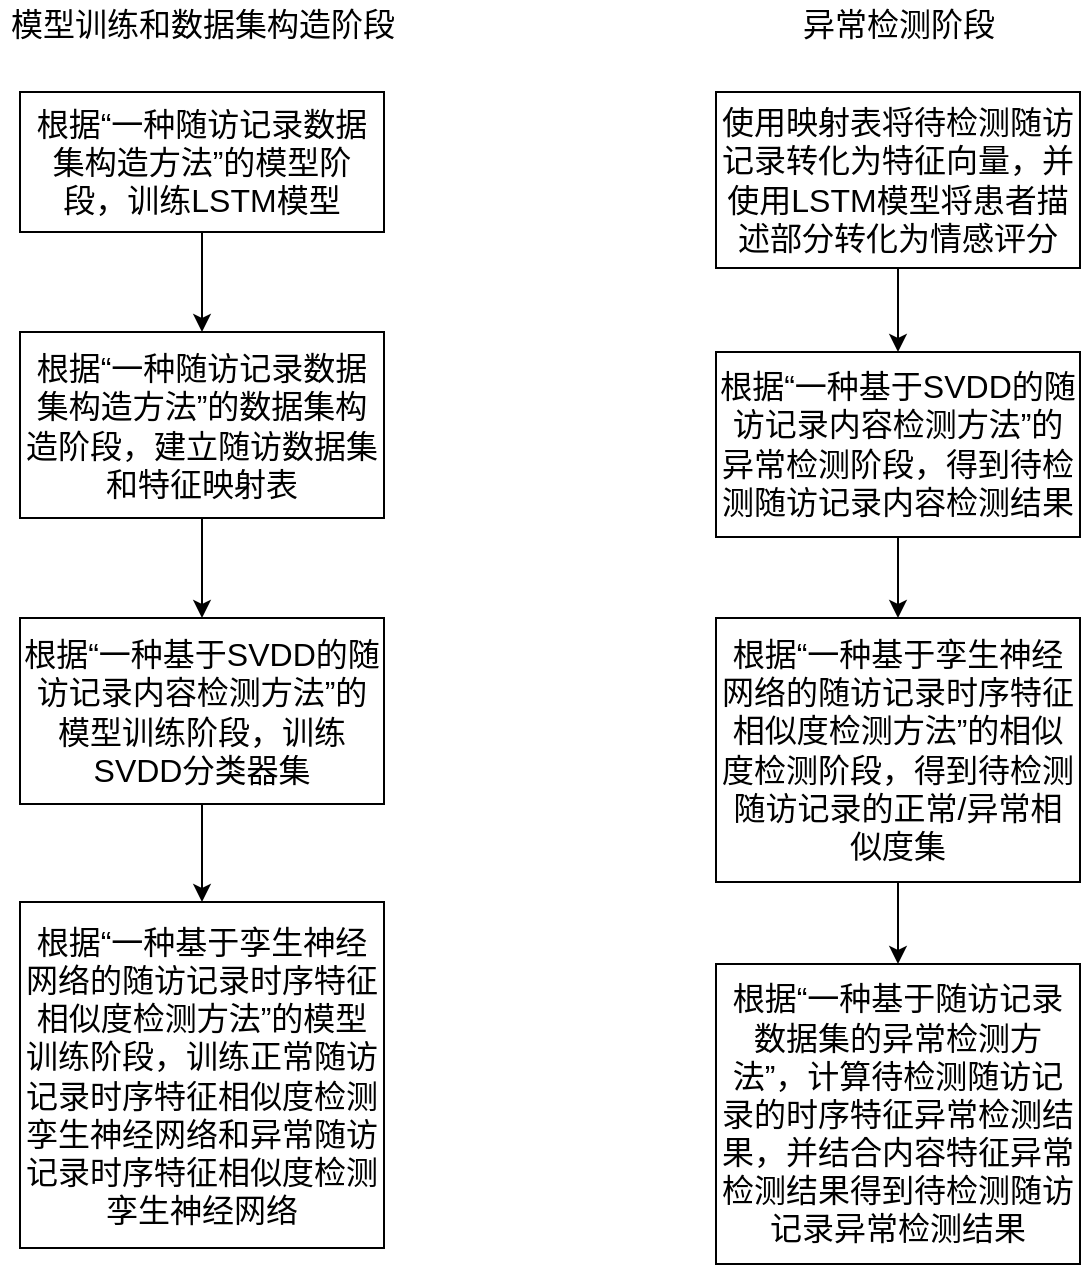 <mxfile version="16.4.5" type="github">
  <diagram id="C5RBs43oDa-KdzZeNtuy" name="Page-1">
    <mxGraphModel dx="1221" dy="578" grid="0" gridSize="10" guides="1" tooltips="1" connect="1" arrows="1" fold="1" page="1" pageScale="1" pageWidth="827" pageHeight="1169" math="0" shadow="0">
      <root>
        <mxCell id="WIyWlLk6GJQsqaUBKTNV-0" />
        <mxCell id="WIyWlLk6GJQsqaUBKTNV-1" parent="WIyWlLk6GJQsqaUBKTNV-0" />
        <mxCell id="S1ak9HeTfehK7V3jq6d_-4" value="" style="edgeStyle=orthogonalEdgeStyle;rounded=0;orthogonalLoop=1;jettySize=auto;html=1;fontSize=16;" edge="1" parent="WIyWlLk6GJQsqaUBKTNV-1" source="S1ak9HeTfehK7V3jq6d_-0" target="S1ak9HeTfehK7V3jq6d_-3">
          <mxGeometry relative="1" as="geometry" />
        </mxCell>
        <mxCell id="S1ak9HeTfehK7V3jq6d_-0" value="根据“一种随访记录数据集构造方法”的模型阶段，训练LSTM模型" style="rounded=0;whiteSpace=wrap;html=1;fontSize=16;" vertex="1" parent="WIyWlLk6GJQsqaUBKTNV-1">
          <mxGeometry x="108" y="133" width="182" height="70" as="geometry" />
        </mxCell>
        <mxCell id="S1ak9HeTfehK7V3jq6d_-2" value="模型训练和数据集构造阶段" style="text;html=1;align=center;verticalAlign=middle;resizable=0;points=[];autosize=1;strokeColor=none;fillColor=none;fontSize=16;" vertex="1" parent="WIyWlLk6GJQsqaUBKTNV-1">
          <mxGeometry x="98" y="87" width="202" height="23" as="geometry" />
        </mxCell>
        <mxCell id="S1ak9HeTfehK7V3jq6d_-7" value="" style="edgeStyle=orthogonalEdgeStyle;rounded=0;orthogonalLoop=1;jettySize=auto;html=1;fontSize=16;" edge="1" parent="WIyWlLk6GJQsqaUBKTNV-1" source="S1ak9HeTfehK7V3jq6d_-3" target="S1ak9HeTfehK7V3jq6d_-5">
          <mxGeometry relative="1" as="geometry" />
        </mxCell>
        <mxCell id="S1ak9HeTfehK7V3jq6d_-3" value="根据“一种随访记录数据集构造方法”的数据集构造阶段，建立随访数据集和特征映射表" style="rounded=0;whiteSpace=wrap;html=1;fontSize=16;" vertex="1" parent="WIyWlLk6GJQsqaUBKTNV-1">
          <mxGeometry x="108" y="253" width="182" height="93" as="geometry" />
        </mxCell>
        <mxCell id="S1ak9HeTfehK7V3jq6d_-8" value="" style="edgeStyle=orthogonalEdgeStyle;rounded=0;orthogonalLoop=1;jettySize=auto;html=1;fontSize=16;" edge="1" parent="WIyWlLk6GJQsqaUBKTNV-1" source="S1ak9HeTfehK7V3jq6d_-5" target="S1ak9HeTfehK7V3jq6d_-6">
          <mxGeometry relative="1" as="geometry" />
        </mxCell>
        <mxCell id="S1ak9HeTfehK7V3jq6d_-5" value="根据“一种基于SVDD的随访记录内容检测方法”的模型训练阶段，训练SVDD分类器集" style="rounded=0;whiteSpace=wrap;html=1;fontSize=16;" vertex="1" parent="WIyWlLk6GJQsqaUBKTNV-1">
          <mxGeometry x="108" y="396" width="182" height="93" as="geometry" />
        </mxCell>
        <mxCell id="S1ak9HeTfehK7V3jq6d_-6" value="根据“一种基于孪生神经网络的随访记录时序特征相似度检测方法”的模型训练阶段，训练正常随访记录时序特征相似度检测孪生神经网络和异常随访记录时序特征相似度检测孪生神经网络" style="rounded=0;whiteSpace=wrap;html=1;fontSize=16;" vertex="1" parent="WIyWlLk6GJQsqaUBKTNV-1">
          <mxGeometry x="108" y="538" width="182" height="173" as="geometry" />
        </mxCell>
        <mxCell id="S1ak9HeTfehK7V3jq6d_-9" value="异常检测阶段" style="text;html=1;align=center;verticalAlign=middle;resizable=0;points=[];autosize=1;strokeColor=none;fillColor=none;fontSize=16;" vertex="1" parent="WIyWlLk6GJQsqaUBKTNV-1">
          <mxGeometry x="494" y="87" width="106" height="23" as="geometry" />
        </mxCell>
        <mxCell id="S1ak9HeTfehK7V3jq6d_-12" value="" style="edgeStyle=orthogonalEdgeStyle;rounded=0;orthogonalLoop=1;jettySize=auto;html=1;fontSize=16;" edge="1" parent="WIyWlLk6GJQsqaUBKTNV-1" source="S1ak9HeTfehK7V3jq6d_-10" target="S1ak9HeTfehK7V3jq6d_-11">
          <mxGeometry relative="1" as="geometry" />
        </mxCell>
        <mxCell id="S1ak9HeTfehK7V3jq6d_-10" value="使用映射表将待检测随访记录转化为特征向量，并使用LSTM模型将患者描述部分转化为情感评分" style="rounded=0;whiteSpace=wrap;html=1;fontSize=16;" vertex="1" parent="WIyWlLk6GJQsqaUBKTNV-1">
          <mxGeometry x="456" y="133" width="182" height="88" as="geometry" />
        </mxCell>
        <mxCell id="S1ak9HeTfehK7V3jq6d_-14" value="" style="edgeStyle=orthogonalEdgeStyle;rounded=0;orthogonalLoop=1;jettySize=auto;html=1;fontSize=16;" edge="1" parent="WIyWlLk6GJQsqaUBKTNV-1" source="S1ak9HeTfehK7V3jq6d_-11" target="S1ak9HeTfehK7V3jq6d_-13">
          <mxGeometry relative="1" as="geometry" />
        </mxCell>
        <mxCell id="S1ak9HeTfehK7V3jq6d_-11" value="根据“一种基于SVDD的随访记录内容检测方法”的异常检测阶段，得到待检测随访记录内容检测结果" style="rounded=0;whiteSpace=wrap;html=1;fontSize=16;" vertex="1" parent="WIyWlLk6GJQsqaUBKTNV-1">
          <mxGeometry x="456" y="263" width="182" height="92.5" as="geometry" />
        </mxCell>
        <mxCell id="S1ak9HeTfehK7V3jq6d_-16" value="" style="edgeStyle=orthogonalEdgeStyle;rounded=0;orthogonalLoop=1;jettySize=auto;html=1;fontSize=16;" edge="1" parent="WIyWlLk6GJQsqaUBKTNV-1" source="S1ak9HeTfehK7V3jq6d_-13" target="S1ak9HeTfehK7V3jq6d_-15">
          <mxGeometry relative="1" as="geometry" />
        </mxCell>
        <mxCell id="S1ak9HeTfehK7V3jq6d_-13" value="根据“一种基于孪生神经网络的随访记录时序特征相似度检测方法”的相似度检测阶段，得到待检测随访记录的正常/异常相似度集" style="rounded=0;whiteSpace=wrap;html=1;fontSize=16;" vertex="1" parent="WIyWlLk6GJQsqaUBKTNV-1">
          <mxGeometry x="456" y="396" width="182" height="132" as="geometry" />
        </mxCell>
        <mxCell id="S1ak9HeTfehK7V3jq6d_-15" value="根据“一种基于随访记录数据集的异常检测方法”，计算待检测随访记录的时序特征异常检测结果，并结合内容特征异常检测结果得到待检测随访记录异常检测结果" style="rounded=0;whiteSpace=wrap;html=1;fontSize=16;" vertex="1" parent="WIyWlLk6GJQsqaUBKTNV-1">
          <mxGeometry x="456" y="569" width="182" height="150" as="geometry" />
        </mxCell>
      </root>
    </mxGraphModel>
  </diagram>
</mxfile>
